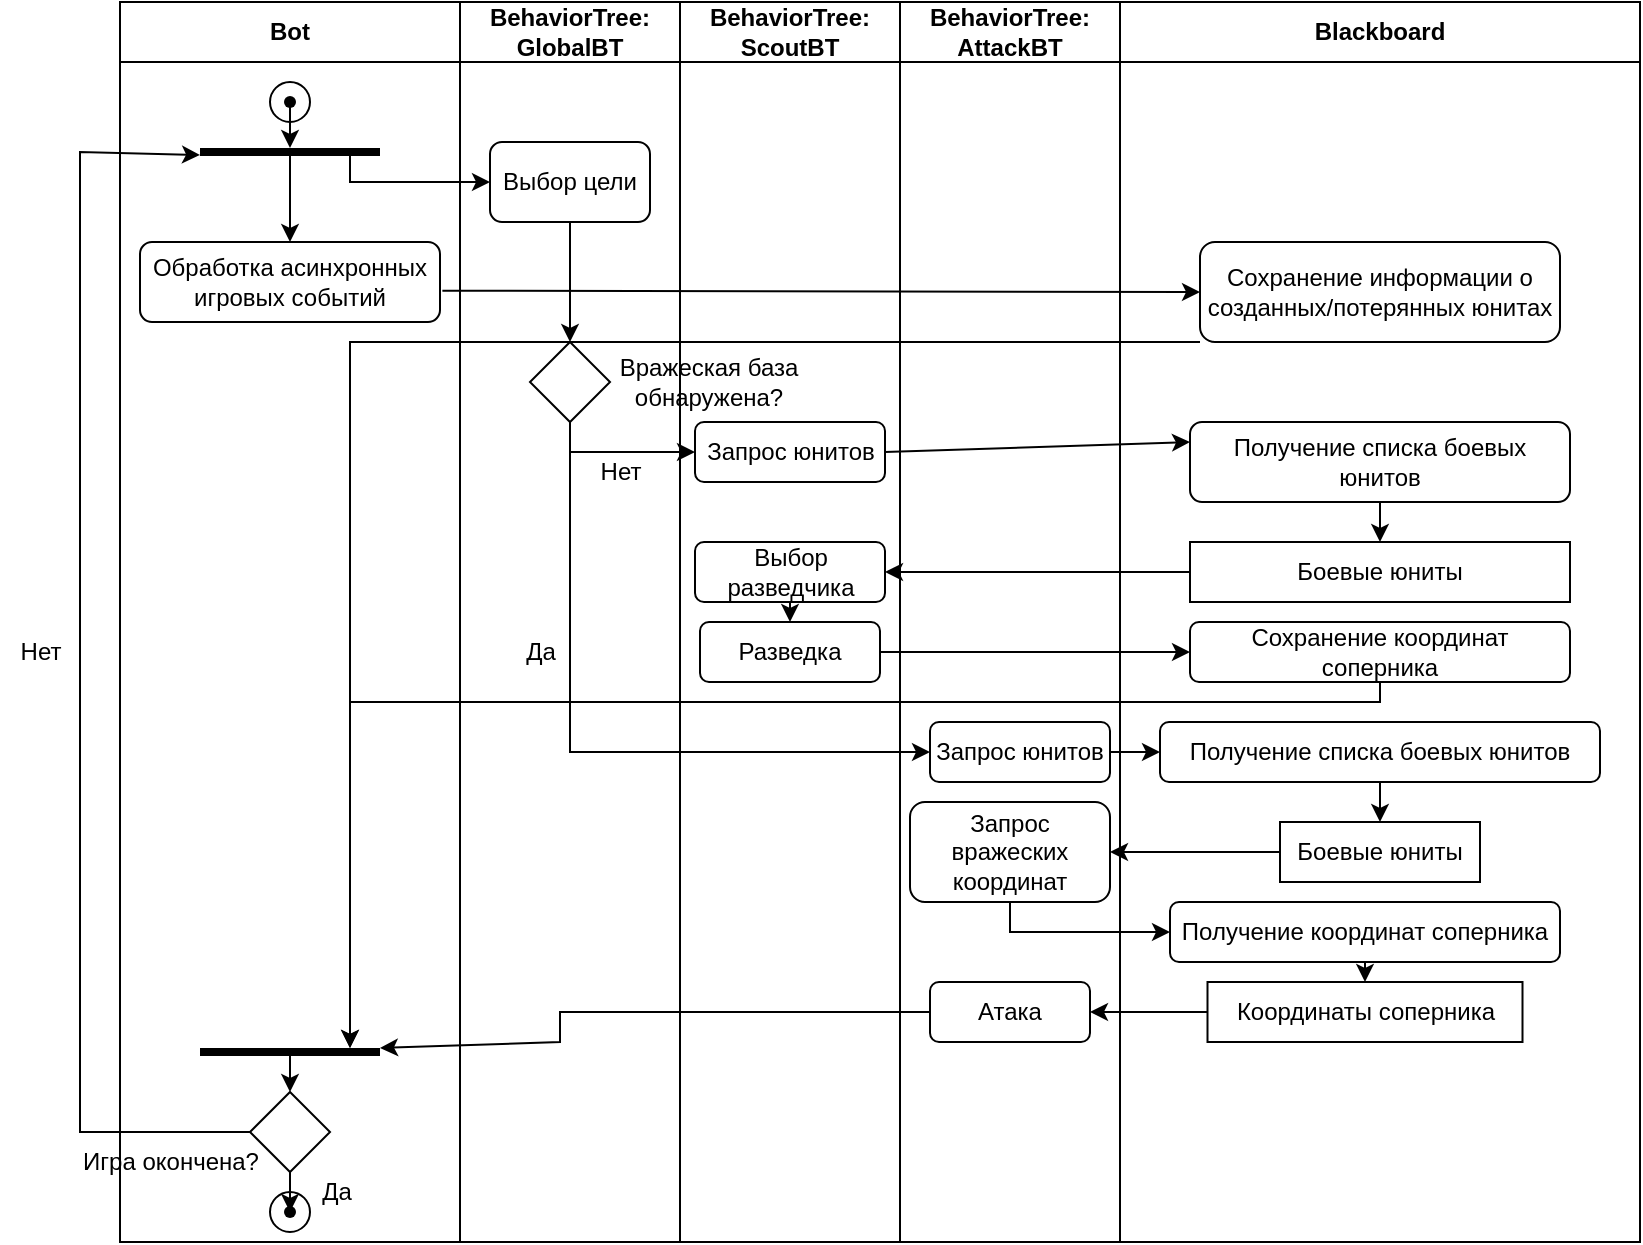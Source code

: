 <mxfile version="21.3.3" type="device">
  <diagram id="prtHgNgQTEPvFCAcTncT" name="Page-1">
    <mxGraphModel dx="1050" dy="573" grid="1" gridSize="10" guides="1" tooltips="1" connect="1" arrows="1" fold="1" page="1" pageScale="1" pageWidth="827" pageHeight="1169" math="0" shadow="0">
      <root>
        <mxCell id="0" />
        <mxCell id="1" parent="0" />
        <mxCell id="iM-_FX0-FtEjdSJRzuxN-2" value="Bot" style="swimlane;whiteSpace=wrap;html=1;startSize=30;" vertex="1" parent="1">
          <mxGeometry x="120" y="190" width="170" height="620" as="geometry" />
        </mxCell>
        <mxCell id="iM-_FX0-FtEjdSJRzuxN-3" value="Обработка асинхронных игровых событий" style="rounded=1;whiteSpace=wrap;html=1;" vertex="1" parent="iM-_FX0-FtEjdSJRzuxN-2">
          <mxGeometry x="10" y="120" width="150" height="40" as="geometry" />
        </mxCell>
        <mxCell id="iM-_FX0-FtEjdSJRzuxN-8" value="" style="ellipse;whiteSpace=wrap;html=1;aspect=fixed;" vertex="1" parent="iM-_FX0-FtEjdSJRzuxN-2">
          <mxGeometry x="75" y="40" width="20" height="20" as="geometry" />
        </mxCell>
        <mxCell id="iM-_FX0-FtEjdSJRzuxN-7" value="" style="shape=waypoint;sketch=0;fillStyle=solid;size=6;pointerEvents=1;points=[];fillColor=none;resizable=0;rotatable=0;perimeter=centerPerimeter;snapToPoint=1;" vertex="1" parent="iM-_FX0-FtEjdSJRzuxN-2">
          <mxGeometry x="75" y="40" width="20" height="20" as="geometry" />
        </mxCell>
        <mxCell id="iM-_FX0-FtEjdSJRzuxN-9" value="" style="endArrow=classic;html=1;rounded=0;exitX=0.75;exitY=1.5;exitDx=0;exitDy=0;exitPerimeter=0;" edge="1" parent="iM-_FX0-FtEjdSJRzuxN-2" source="iM-_FX0-FtEjdSJRzuxN-7" target="iM-_FX0-FtEjdSJRzuxN-11">
          <mxGeometry width="50" height="50" relative="1" as="geometry">
            <mxPoint x="110" y="70" as="sourcePoint" />
            <mxPoint x="85" y="80" as="targetPoint" />
          </mxGeometry>
        </mxCell>
        <mxCell id="iM-_FX0-FtEjdSJRzuxN-11" value="" style="line;strokeWidth=4;html=1;perimeter=backbonePerimeter;points=[];outlineConnect=0;" vertex="1" parent="iM-_FX0-FtEjdSJRzuxN-2">
          <mxGeometry x="40" y="70" width="90" height="10" as="geometry" />
        </mxCell>
        <mxCell id="iM-_FX0-FtEjdSJRzuxN-12" value="" style="endArrow=classic;html=1;rounded=0;entryX=0.5;entryY=0;entryDx=0;entryDy=0;" edge="1" parent="iM-_FX0-FtEjdSJRzuxN-2" source="iM-_FX0-FtEjdSJRzuxN-11" target="iM-_FX0-FtEjdSJRzuxN-3">
          <mxGeometry width="50" height="50" relative="1" as="geometry">
            <mxPoint x="80" y="110" as="sourcePoint" />
            <mxPoint x="80" y="160" as="targetPoint" />
          </mxGeometry>
        </mxCell>
        <mxCell id="iM-_FX0-FtEjdSJRzuxN-24" value="" style="endArrow=classic;html=1;rounded=0;edgeStyle=elbowEdgeStyle;exitX=0;exitY=0.5;exitDx=0;exitDy=0;" edge="1" parent="iM-_FX0-FtEjdSJRzuxN-2" source="iM-_FX0-FtEjdSJRzuxN-18" target="iM-_FX0-FtEjdSJRzuxN-11">
          <mxGeometry width="50" height="50" relative="1" as="geometry">
            <mxPoint x="300" y="370" as="sourcePoint" />
            <mxPoint x="350" y="320" as="targetPoint" />
            <Array as="points">
              <mxPoint x="-20" y="260" />
            </Array>
          </mxGeometry>
        </mxCell>
        <mxCell id="iM-_FX0-FtEjdSJRzuxN-14" value="" style="line;strokeWidth=4;html=1;perimeter=backbonePerimeter;points=[];outlineConnect=0;" vertex="1" parent="iM-_FX0-FtEjdSJRzuxN-2">
          <mxGeometry x="40" y="520" width="90" height="10" as="geometry" />
        </mxCell>
        <mxCell id="iM-_FX0-FtEjdSJRzuxN-16" value="" style="ellipse;whiteSpace=wrap;html=1;aspect=fixed;" vertex="1" parent="iM-_FX0-FtEjdSJRzuxN-2">
          <mxGeometry x="75" y="595" width="20" height="20" as="geometry" />
        </mxCell>
        <mxCell id="iM-_FX0-FtEjdSJRzuxN-17" value="" style="shape=waypoint;sketch=0;fillStyle=solid;size=6;pointerEvents=1;points=[];fillColor=none;resizable=0;rotatable=0;perimeter=centerPerimeter;snapToPoint=1;" vertex="1" parent="iM-_FX0-FtEjdSJRzuxN-2">
          <mxGeometry x="75" y="595" width="20" height="20" as="geometry" />
        </mxCell>
        <mxCell id="iM-_FX0-FtEjdSJRzuxN-18" value="" style="rhombus;whiteSpace=wrap;html=1;" vertex="1" parent="iM-_FX0-FtEjdSJRzuxN-2">
          <mxGeometry x="65" y="545" width="40" height="40" as="geometry" />
        </mxCell>
        <mxCell id="iM-_FX0-FtEjdSJRzuxN-20" value="" style="endArrow=classic;html=1;rounded=0;entryX=0.5;entryY=0;entryDx=0;entryDy=0;" edge="1" parent="iM-_FX0-FtEjdSJRzuxN-2" source="iM-_FX0-FtEjdSJRzuxN-14" target="iM-_FX0-FtEjdSJRzuxN-18">
          <mxGeometry width="50" height="50" relative="1" as="geometry">
            <mxPoint x="250" y="615" as="sourcePoint" />
            <mxPoint x="300" y="565" as="targetPoint" />
          </mxGeometry>
        </mxCell>
        <mxCell id="iM-_FX0-FtEjdSJRzuxN-21" value="" style="endArrow=classic;html=1;rounded=0;entryX=0.57;entryY=0.07;entryDx=0;entryDy=0;entryPerimeter=0;exitX=0.5;exitY=1;exitDx=0;exitDy=0;" edge="1" parent="iM-_FX0-FtEjdSJRzuxN-2" source="iM-_FX0-FtEjdSJRzuxN-18" target="iM-_FX0-FtEjdSJRzuxN-17">
          <mxGeometry width="50" height="50" relative="1" as="geometry">
            <mxPoint x="250" y="615" as="sourcePoint" />
            <mxPoint x="300" y="565" as="targetPoint" />
          </mxGeometry>
        </mxCell>
        <mxCell id="iM-_FX0-FtEjdSJRzuxN-22" value="Да" style="text;html=1;align=center;verticalAlign=middle;resizable=0;points=[];autosize=1;strokeColor=none;fillColor=none;" vertex="1" parent="iM-_FX0-FtEjdSJRzuxN-2">
          <mxGeometry x="87.5" y="580" width="40" height="30" as="geometry" />
        </mxCell>
        <mxCell id="iM-_FX0-FtEjdSJRzuxN-19" value="&lt;font style=&quot;font-size: 12px;&quot;&gt;Игра окончена?&lt;/font&gt;" style="text;html=1;align=center;verticalAlign=middle;resizable=0;points=[];autosize=1;strokeColor=none;fillColor=none;" vertex="1" parent="iM-_FX0-FtEjdSJRzuxN-2">
          <mxGeometry x="-30" y="565" width="110" height="30" as="geometry" />
        </mxCell>
        <mxCell id="iM-_FX0-FtEjdSJRzuxN-4" value="BehaviorTree:&lt;br&gt;GlobalBT" style="swimlane;whiteSpace=wrap;html=1;startSize=30;" vertex="1" parent="1">
          <mxGeometry x="290" y="190" width="110" height="620" as="geometry" />
        </mxCell>
        <mxCell id="iM-_FX0-FtEjdSJRzuxN-5" value="Выбор цели" style="rounded=1;whiteSpace=wrap;html=1;" vertex="1" parent="iM-_FX0-FtEjdSJRzuxN-4">
          <mxGeometry x="15" y="70" width="80" height="40" as="geometry" />
        </mxCell>
        <mxCell id="iM-_FX0-FtEjdSJRzuxN-31" value="" style="rhombus;whiteSpace=wrap;html=1;" vertex="1" parent="iM-_FX0-FtEjdSJRzuxN-4">
          <mxGeometry x="35" y="170" width="40" height="40" as="geometry" />
        </mxCell>
        <mxCell id="iM-_FX0-FtEjdSJRzuxN-33" value="" style="endArrow=classic;html=1;rounded=0;exitX=0.5;exitY=1;exitDx=0;exitDy=0;entryX=0.5;entryY=0;entryDx=0;entryDy=0;" edge="1" parent="iM-_FX0-FtEjdSJRzuxN-4" source="iM-_FX0-FtEjdSJRzuxN-5" target="iM-_FX0-FtEjdSJRzuxN-31">
          <mxGeometry width="50" height="50" relative="1" as="geometry">
            <mxPoint x="110" y="310" as="sourcePoint" />
            <mxPoint x="160" y="260" as="targetPoint" />
          </mxGeometry>
        </mxCell>
        <mxCell id="iM-_FX0-FtEjdSJRzuxN-36" value="Нет" style="text;html=1;align=center;verticalAlign=middle;resizable=0;points=[];autosize=1;strokeColor=none;fillColor=none;" vertex="1" parent="iM-_FX0-FtEjdSJRzuxN-4">
          <mxGeometry x="60" y="220" width="40" height="30" as="geometry" />
        </mxCell>
        <mxCell id="iM-_FX0-FtEjdSJRzuxN-68" value="Да" style="text;html=1;align=center;verticalAlign=middle;resizable=0;points=[];autosize=1;strokeColor=none;fillColor=none;" vertex="1" parent="iM-_FX0-FtEjdSJRzuxN-4">
          <mxGeometry x="20" y="310" width="40" height="30" as="geometry" />
        </mxCell>
        <mxCell id="iM-_FX0-FtEjdSJRzuxN-13" value="" style="endArrow=classic;html=1;rounded=0;edgeStyle=orthogonalEdgeStyle;entryX=0;entryY=0.5;entryDx=0;entryDy=0;" edge="1" parent="1" source="iM-_FX0-FtEjdSJRzuxN-11" target="iM-_FX0-FtEjdSJRzuxN-5">
          <mxGeometry width="50" height="50" relative="1" as="geometry">
            <mxPoint x="400" y="370" as="sourcePoint" />
            <mxPoint x="450" y="320" as="targetPoint" />
            <Array as="points">
              <mxPoint x="235" y="280" />
              <mxPoint x="305" y="280" />
            </Array>
          </mxGeometry>
        </mxCell>
        <mxCell id="iM-_FX0-FtEjdSJRzuxN-23" value="Нет" style="text;html=1;align=center;verticalAlign=middle;resizable=0;points=[];autosize=1;strokeColor=none;fillColor=none;" vertex="1" parent="1">
          <mxGeometry x="60" y="500" width="40" height="30" as="geometry" />
        </mxCell>
        <mxCell id="iM-_FX0-FtEjdSJRzuxN-25" value="BehaviorTree:&lt;br&gt;ScoutBT" style="swimlane;whiteSpace=wrap;html=1;startSize=30;" vertex="1" parent="1">
          <mxGeometry x="400" y="190" width="110" height="620" as="geometry" />
        </mxCell>
        <mxCell id="iM-_FX0-FtEjdSJRzuxN-26" value="Запрос юнитов" style="rounded=1;whiteSpace=wrap;html=1;" vertex="1" parent="iM-_FX0-FtEjdSJRzuxN-25">
          <mxGeometry x="7.5" y="210" width="95" height="30" as="geometry" />
        </mxCell>
        <mxCell id="iM-_FX0-FtEjdSJRzuxN-40" value="Выбор разведчика" style="rounded=1;whiteSpace=wrap;html=1;" vertex="1" parent="iM-_FX0-FtEjdSJRzuxN-25">
          <mxGeometry x="7.5" y="270" width="95" height="30" as="geometry" />
        </mxCell>
        <mxCell id="iM-_FX0-FtEjdSJRzuxN-28" value="Разведка" style="rounded=1;whiteSpace=wrap;html=1;" vertex="1" parent="iM-_FX0-FtEjdSJRzuxN-25">
          <mxGeometry x="10" y="310" width="90" height="30" as="geometry" />
        </mxCell>
        <mxCell id="iM-_FX0-FtEjdSJRzuxN-47" value="" style="endArrow=classic;html=1;rounded=0;exitX=0.5;exitY=1;exitDx=0;exitDy=0;entryX=0.5;entryY=0;entryDx=0;entryDy=0;" edge="1" parent="iM-_FX0-FtEjdSJRzuxN-25" source="iM-_FX0-FtEjdSJRzuxN-40" target="iM-_FX0-FtEjdSJRzuxN-28">
          <mxGeometry width="50" height="50" relative="1" as="geometry">
            <mxPoint y="190" as="sourcePoint" />
            <mxPoint x="50" y="140" as="targetPoint" />
          </mxGeometry>
        </mxCell>
        <mxCell id="iM-_FX0-FtEjdSJRzuxN-32" value="Вражеская база&lt;br&gt;обнаружена?" style="text;html=1;align=center;verticalAlign=middle;resizable=0;points=[];autosize=1;strokeColor=none;fillColor=none;" vertex="1" parent="iM-_FX0-FtEjdSJRzuxN-25">
          <mxGeometry x="-41" y="170" width="110" height="40" as="geometry" />
        </mxCell>
        <mxCell id="iM-_FX0-FtEjdSJRzuxN-27" value="BehaviorTree:&lt;br&gt;AttackBT" style="swimlane;whiteSpace=wrap;html=1;startSize=30;" vertex="1" parent="1">
          <mxGeometry x="510" y="190" width="110" height="620" as="geometry" />
        </mxCell>
        <mxCell id="iM-_FX0-FtEjdSJRzuxN-52" value="Запрос юнитов" style="rounded=1;whiteSpace=wrap;html=1;" vertex="1" parent="iM-_FX0-FtEjdSJRzuxN-27">
          <mxGeometry x="15" y="360" width="90" height="30" as="geometry" />
        </mxCell>
        <mxCell id="iM-_FX0-FtEjdSJRzuxN-58" value="Запрос вражеских координат" style="rounded=1;whiteSpace=wrap;html=1;" vertex="1" parent="iM-_FX0-FtEjdSJRzuxN-27">
          <mxGeometry x="5" y="400" width="100" height="50" as="geometry" />
        </mxCell>
        <mxCell id="iM-_FX0-FtEjdSJRzuxN-65" value="Атака" style="rounded=1;whiteSpace=wrap;html=1;" vertex="1" parent="iM-_FX0-FtEjdSJRzuxN-27">
          <mxGeometry x="15" y="490" width="80" height="30" as="geometry" />
        </mxCell>
        <mxCell id="iM-_FX0-FtEjdSJRzuxN-29" value="Blackboard" style="swimlane;whiteSpace=wrap;html=1;startSize=30;" vertex="1" parent="1">
          <mxGeometry x="620" y="190" width="260" height="620" as="geometry" />
        </mxCell>
        <mxCell id="iM-_FX0-FtEjdSJRzuxN-30" value="Получение списка боевых юнитов" style="rounded=1;whiteSpace=wrap;html=1;" vertex="1" parent="iM-_FX0-FtEjdSJRzuxN-29">
          <mxGeometry x="35" y="210" width="190" height="40" as="geometry" />
        </mxCell>
        <mxCell id="iM-_FX0-FtEjdSJRzuxN-38" value="Боевые юниты" style="rounded=0;whiteSpace=wrap;html=1;" vertex="1" parent="iM-_FX0-FtEjdSJRzuxN-29">
          <mxGeometry x="35" y="270" width="190" height="30" as="geometry" />
        </mxCell>
        <mxCell id="iM-_FX0-FtEjdSJRzuxN-42" value="Сохранение информации о созданных/потерянных юнитах" style="rounded=1;whiteSpace=wrap;html=1;" vertex="1" parent="iM-_FX0-FtEjdSJRzuxN-29">
          <mxGeometry x="40" y="120" width="180" height="50" as="geometry" />
        </mxCell>
        <mxCell id="iM-_FX0-FtEjdSJRzuxN-48" value="Сохранение координат соперника" style="rounded=1;whiteSpace=wrap;html=1;" vertex="1" parent="iM-_FX0-FtEjdSJRzuxN-29">
          <mxGeometry x="35" y="310" width="190" height="30" as="geometry" />
        </mxCell>
        <mxCell id="iM-_FX0-FtEjdSJRzuxN-54" value="Получение списка боевых юнитов" style="rounded=1;whiteSpace=wrap;html=1;" vertex="1" parent="iM-_FX0-FtEjdSJRzuxN-29">
          <mxGeometry x="20" y="360" width="220" height="30" as="geometry" />
        </mxCell>
        <mxCell id="iM-_FX0-FtEjdSJRzuxN-56" value="Боевые юниты" style="rounded=0;whiteSpace=wrap;html=1;" vertex="1" parent="iM-_FX0-FtEjdSJRzuxN-29">
          <mxGeometry x="80" y="410" width="100" height="30" as="geometry" />
        </mxCell>
        <mxCell id="iM-_FX0-FtEjdSJRzuxN-57" value="" style="endArrow=classic;html=1;rounded=0;exitX=0.5;exitY=1;exitDx=0;exitDy=0;entryX=0.5;entryY=0;entryDx=0;entryDy=0;" edge="1" parent="iM-_FX0-FtEjdSJRzuxN-29" source="iM-_FX0-FtEjdSJRzuxN-54" target="iM-_FX0-FtEjdSJRzuxN-56">
          <mxGeometry width="50" height="50" relative="1" as="geometry">
            <mxPoint x="-141.25" y="410" as="sourcePoint" />
            <mxPoint x="-91.25" y="360" as="targetPoint" />
          </mxGeometry>
        </mxCell>
        <mxCell id="iM-_FX0-FtEjdSJRzuxN-60" value="Получение координат соперника" style="rounded=1;whiteSpace=wrap;html=1;" vertex="1" parent="iM-_FX0-FtEjdSJRzuxN-29">
          <mxGeometry x="25" y="450" width="195" height="30" as="geometry" />
        </mxCell>
        <mxCell id="iM-_FX0-FtEjdSJRzuxN-62" value="Координаты соперника" style="rounded=0;whiteSpace=wrap;html=1;" vertex="1" parent="iM-_FX0-FtEjdSJRzuxN-29">
          <mxGeometry x="43.75" y="490" width="157.5" height="30" as="geometry" />
        </mxCell>
        <mxCell id="iM-_FX0-FtEjdSJRzuxN-63" value="" style="endArrow=classic;html=1;rounded=0;exitX=0.5;exitY=1;exitDx=0;exitDy=0;entryX=0.5;entryY=0;entryDx=0;entryDy=0;" edge="1" parent="iM-_FX0-FtEjdSJRzuxN-29" source="iM-_FX0-FtEjdSJRzuxN-60" target="iM-_FX0-FtEjdSJRzuxN-62">
          <mxGeometry width="50" height="50" relative="1" as="geometry">
            <mxPoint x="-141.25" y="610" as="sourcePoint" />
            <mxPoint x="-91.25" y="560" as="targetPoint" />
          </mxGeometry>
        </mxCell>
        <mxCell id="iM-_FX0-FtEjdSJRzuxN-69" value="" style="endArrow=classic;html=1;rounded=0;exitX=0.5;exitY=1;exitDx=0;exitDy=0;entryX=0.5;entryY=0;entryDx=0;entryDy=0;" edge="1" parent="iM-_FX0-FtEjdSJRzuxN-29" source="iM-_FX0-FtEjdSJRzuxN-30" target="iM-_FX0-FtEjdSJRzuxN-38">
          <mxGeometry width="50" height="50" relative="1" as="geometry">
            <mxPoint x="-162.5" y="210" as="sourcePoint" />
            <mxPoint x="-112.5" y="160" as="targetPoint" />
          </mxGeometry>
        </mxCell>
        <mxCell id="iM-_FX0-FtEjdSJRzuxN-35" value="" style="endArrow=classic;html=1;rounded=0;edgeStyle=orthogonalEdgeStyle;exitX=0.5;exitY=1;exitDx=0;exitDy=0;entryX=0;entryY=0.5;entryDx=0;entryDy=0;" edge="1" parent="1" source="iM-_FX0-FtEjdSJRzuxN-31" target="iM-_FX0-FtEjdSJRzuxN-26">
          <mxGeometry width="50" height="50" relative="1" as="geometry">
            <mxPoint x="345" y="400" as="sourcePoint" />
            <mxPoint x="450" y="540" as="targetPoint" />
          </mxGeometry>
        </mxCell>
        <mxCell id="iM-_FX0-FtEjdSJRzuxN-37" value="" style="endArrow=classic;html=1;rounded=0;exitX=1;exitY=0.5;exitDx=0;exitDy=0;entryX=0;entryY=0.25;entryDx=0;entryDy=0;" edge="1" parent="1" source="iM-_FX0-FtEjdSJRzuxN-26" target="iM-_FX0-FtEjdSJRzuxN-30">
          <mxGeometry width="50" height="50" relative="1" as="geometry">
            <mxPoint x="397.5" y="510" as="sourcePoint" />
            <mxPoint x="600" y="430" as="targetPoint" />
          </mxGeometry>
        </mxCell>
        <mxCell id="iM-_FX0-FtEjdSJRzuxN-41" value="" style="endArrow=classic;html=1;rounded=0;exitX=0;exitY=0.5;exitDx=0;exitDy=0;entryX=1;entryY=0.5;entryDx=0;entryDy=0;" edge="1" parent="1" source="iM-_FX0-FtEjdSJRzuxN-38" target="iM-_FX0-FtEjdSJRzuxN-40">
          <mxGeometry width="50" height="50" relative="1" as="geometry">
            <mxPoint x="397.5" y="510" as="sourcePoint" />
            <mxPoint x="447.5" y="460" as="targetPoint" />
          </mxGeometry>
        </mxCell>
        <mxCell id="iM-_FX0-FtEjdSJRzuxN-44" value="" style="endArrow=classic;html=1;rounded=0;exitX=1.008;exitY=0.609;exitDx=0;exitDy=0;entryX=0;entryY=0.5;entryDx=0;entryDy=0;exitPerimeter=0;" edge="1" parent="1" source="iM-_FX0-FtEjdSJRzuxN-3" target="iM-_FX0-FtEjdSJRzuxN-42">
          <mxGeometry width="50" height="50" relative="1" as="geometry">
            <mxPoint x="400" y="500" as="sourcePoint" />
            <mxPoint x="450" y="450" as="targetPoint" />
          </mxGeometry>
        </mxCell>
        <mxCell id="iM-_FX0-FtEjdSJRzuxN-46" value="" style="endArrow=classic;html=1;rounded=0;edgeStyle=elbowEdgeStyle;exitX=0;exitY=1;exitDx=0;exitDy=0;" edge="1" parent="1" source="iM-_FX0-FtEjdSJRzuxN-42" target="iM-_FX0-FtEjdSJRzuxN-14">
          <mxGeometry width="50" height="50" relative="1" as="geometry">
            <mxPoint x="400" y="500" as="sourcePoint" />
            <mxPoint x="450" y="450" as="targetPoint" />
            <Array as="points">
              <mxPoint x="235" y="590" />
            </Array>
          </mxGeometry>
        </mxCell>
        <mxCell id="iM-_FX0-FtEjdSJRzuxN-49" value="" style="endArrow=classic;html=1;rounded=0;exitX=1;exitY=0.5;exitDx=0;exitDy=0;entryX=0;entryY=0.5;entryDx=0;entryDy=0;" edge="1" parent="1" source="iM-_FX0-FtEjdSJRzuxN-28" target="iM-_FX0-FtEjdSJRzuxN-48">
          <mxGeometry width="50" height="50" relative="1" as="geometry">
            <mxPoint x="397.5" y="400" as="sourcePoint" />
            <mxPoint x="447.5" y="350" as="targetPoint" />
          </mxGeometry>
        </mxCell>
        <mxCell id="iM-_FX0-FtEjdSJRzuxN-51" value="" style="endArrow=classic;html=1;rounded=0;edgeStyle=orthogonalEdgeStyle;exitX=0.5;exitY=1;exitDx=0;exitDy=0;" edge="1" parent="1" source="iM-_FX0-FtEjdSJRzuxN-48" target="iM-_FX0-FtEjdSJRzuxN-14">
          <mxGeometry width="50" height="50" relative="1" as="geometry">
            <mxPoint x="400" y="800" as="sourcePoint" />
            <mxPoint x="260" y="870" as="targetPoint" />
            <Array as="points">
              <mxPoint x="750" y="540" />
              <mxPoint x="235" y="540" />
            </Array>
          </mxGeometry>
        </mxCell>
        <mxCell id="iM-_FX0-FtEjdSJRzuxN-53" value="" style="endArrow=classic;html=1;rounded=0;edgeStyle=elbowEdgeStyle;exitX=0.5;exitY=1;exitDx=0;exitDy=0;entryX=0;entryY=0.5;entryDx=0;entryDy=0;" edge="1" parent="1" source="iM-_FX0-FtEjdSJRzuxN-31" target="iM-_FX0-FtEjdSJRzuxN-52">
          <mxGeometry width="50" height="50" relative="1" as="geometry">
            <mxPoint x="400" y="700" as="sourcePoint" />
            <mxPoint x="450" y="650" as="targetPoint" />
            <Array as="points">
              <mxPoint x="345" y="570" />
              <mxPoint x="440" y="600" />
            </Array>
          </mxGeometry>
        </mxCell>
        <mxCell id="iM-_FX0-FtEjdSJRzuxN-55" value="" style="endArrow=classic;html=1;rounded=0;exitX=1;exitY=0.5;exitDx=0;exitDy=0;entryX=0;entryY=0.5;entryDx=0;entryDy=0;" edge="1" parent="1" source="iM-_FX0-FtEjdSJRzuxN-52" target="iM-_FX0-FtEjdSJRzuxN-54">
          <mxGeometry width="50" height="50" relative="1" as="geometry">
            <mxPoint x="421.25" y="600" as="sourcePoint" />
            <mxPoint x="471.25" y="550" as="targetPoint" />
          </mxGeometry>
        </mxCell>
        <mxCell id="iM-_FX0-FtEjdSJRzuxN-59" value="" style="endArrow=classic;html=1;rounded=0;exitX=0;exitY=0.5;exitDx=0;exitDy=0;entryX=1;entryY=0.5;entryDx=0;entryDy=0;" edge="1" parent="1" source="iM-_FX0-FtEjdSJRzuxN-56" target="iM-_FX0-FtEjdSJRzuxN-58">
          <mxGeometry width="50" height="50" relative="1" as="geometry">
            <mxPoint x="421.25" y="600" as="sourcePoint" />
            <mxPoint x="680" y="650" as="targetPoint" />
          </mxGeometry>
        </mxCell>
        <mxCell id="iM-_FX0-FtEjdSJRzuxN-61" value="" style="endArrow=classic;html=1;rounded=0;edgeStyle=elbowEdgeStyle;exitX=0.5;exitY=1;exitDx=0;exitDy=0;entryX=0;entryY=0.5;entryDx=0;entryDy=0;" edge="1" parent="1" source="iM-_FX0-FtEjdSJRzuxN-58" target="iM-_FX0-FtEjdSJRzuxN-60">
          <mxGeometry width="50" height="50" relative="1" as="geometry">
            <mxPoint x="421.25" y="700" as="sourcePoint" />
            <mxPoint x="471.25" y="650" as="targetPoint" />
            <Array as="points">
              <mxPoint x="565" y="655" />
              <mxPoint x="610" y="730" />
            </Array>
          </mxGeometry>
        </mxCell>
        <mxCell id="iM-_FX0-FtEjdSJRzuxN-66" value="" style="endArrow=classic;html=1;rounded=0;exitX=0;exitY=0.5;exitDx=0;exitDy=0;entryX=1;entryY=0.5;entryDx=0;entryDy=0;" edge="1" parent="1" source="iM-_FX0-FtEjdSJRzuxN-62" target="iM-_FX0-FtEjdSJRzuxN-65">
          <mxGeometry width="50" height="50" relative="1" as="geometry">
            <mxPoint x="421.25" y="700" as="sourcePoint" />
            <mxPoint x="471.25" y="650" as="targetPoint" />
          </mxGeometry>
        </mxCell>
        <mxCell id="iM-_FX0-FtEjdSJRzuxN-67" value="" style="endArrow=classic;html=1;rounded=0;exitX=0;exitY=0.5;exitDx=0;exitDy=0;edgeStyle=elbowEdgeStyle;" edge="1" parent="1" source="iM-_FX0-FtEjdSJRzuxN-65" target="iM-_FX0-FtEjdSJRzuxN-14">
          <mxGeometry width="50" height="50" relative="1" as="geometry">
            <mxPoint x="421.25" y="900" as="sourcePoint" />
            <mxPoint x="281.25" y="810" as="targetPoint" />
            <Array as="points">
              <mxPoint x="340" y="710" />
              <mxPoint x="300" y="710" />
              <mxPoint x="371.25" y="790" />
              <mxPoint x="256.25" y="850" />
            </Array>
          </mxGeometry>
        </mxCell>
      </root>
    </mxGraphModel>
  </diagram>
</mxfile>
